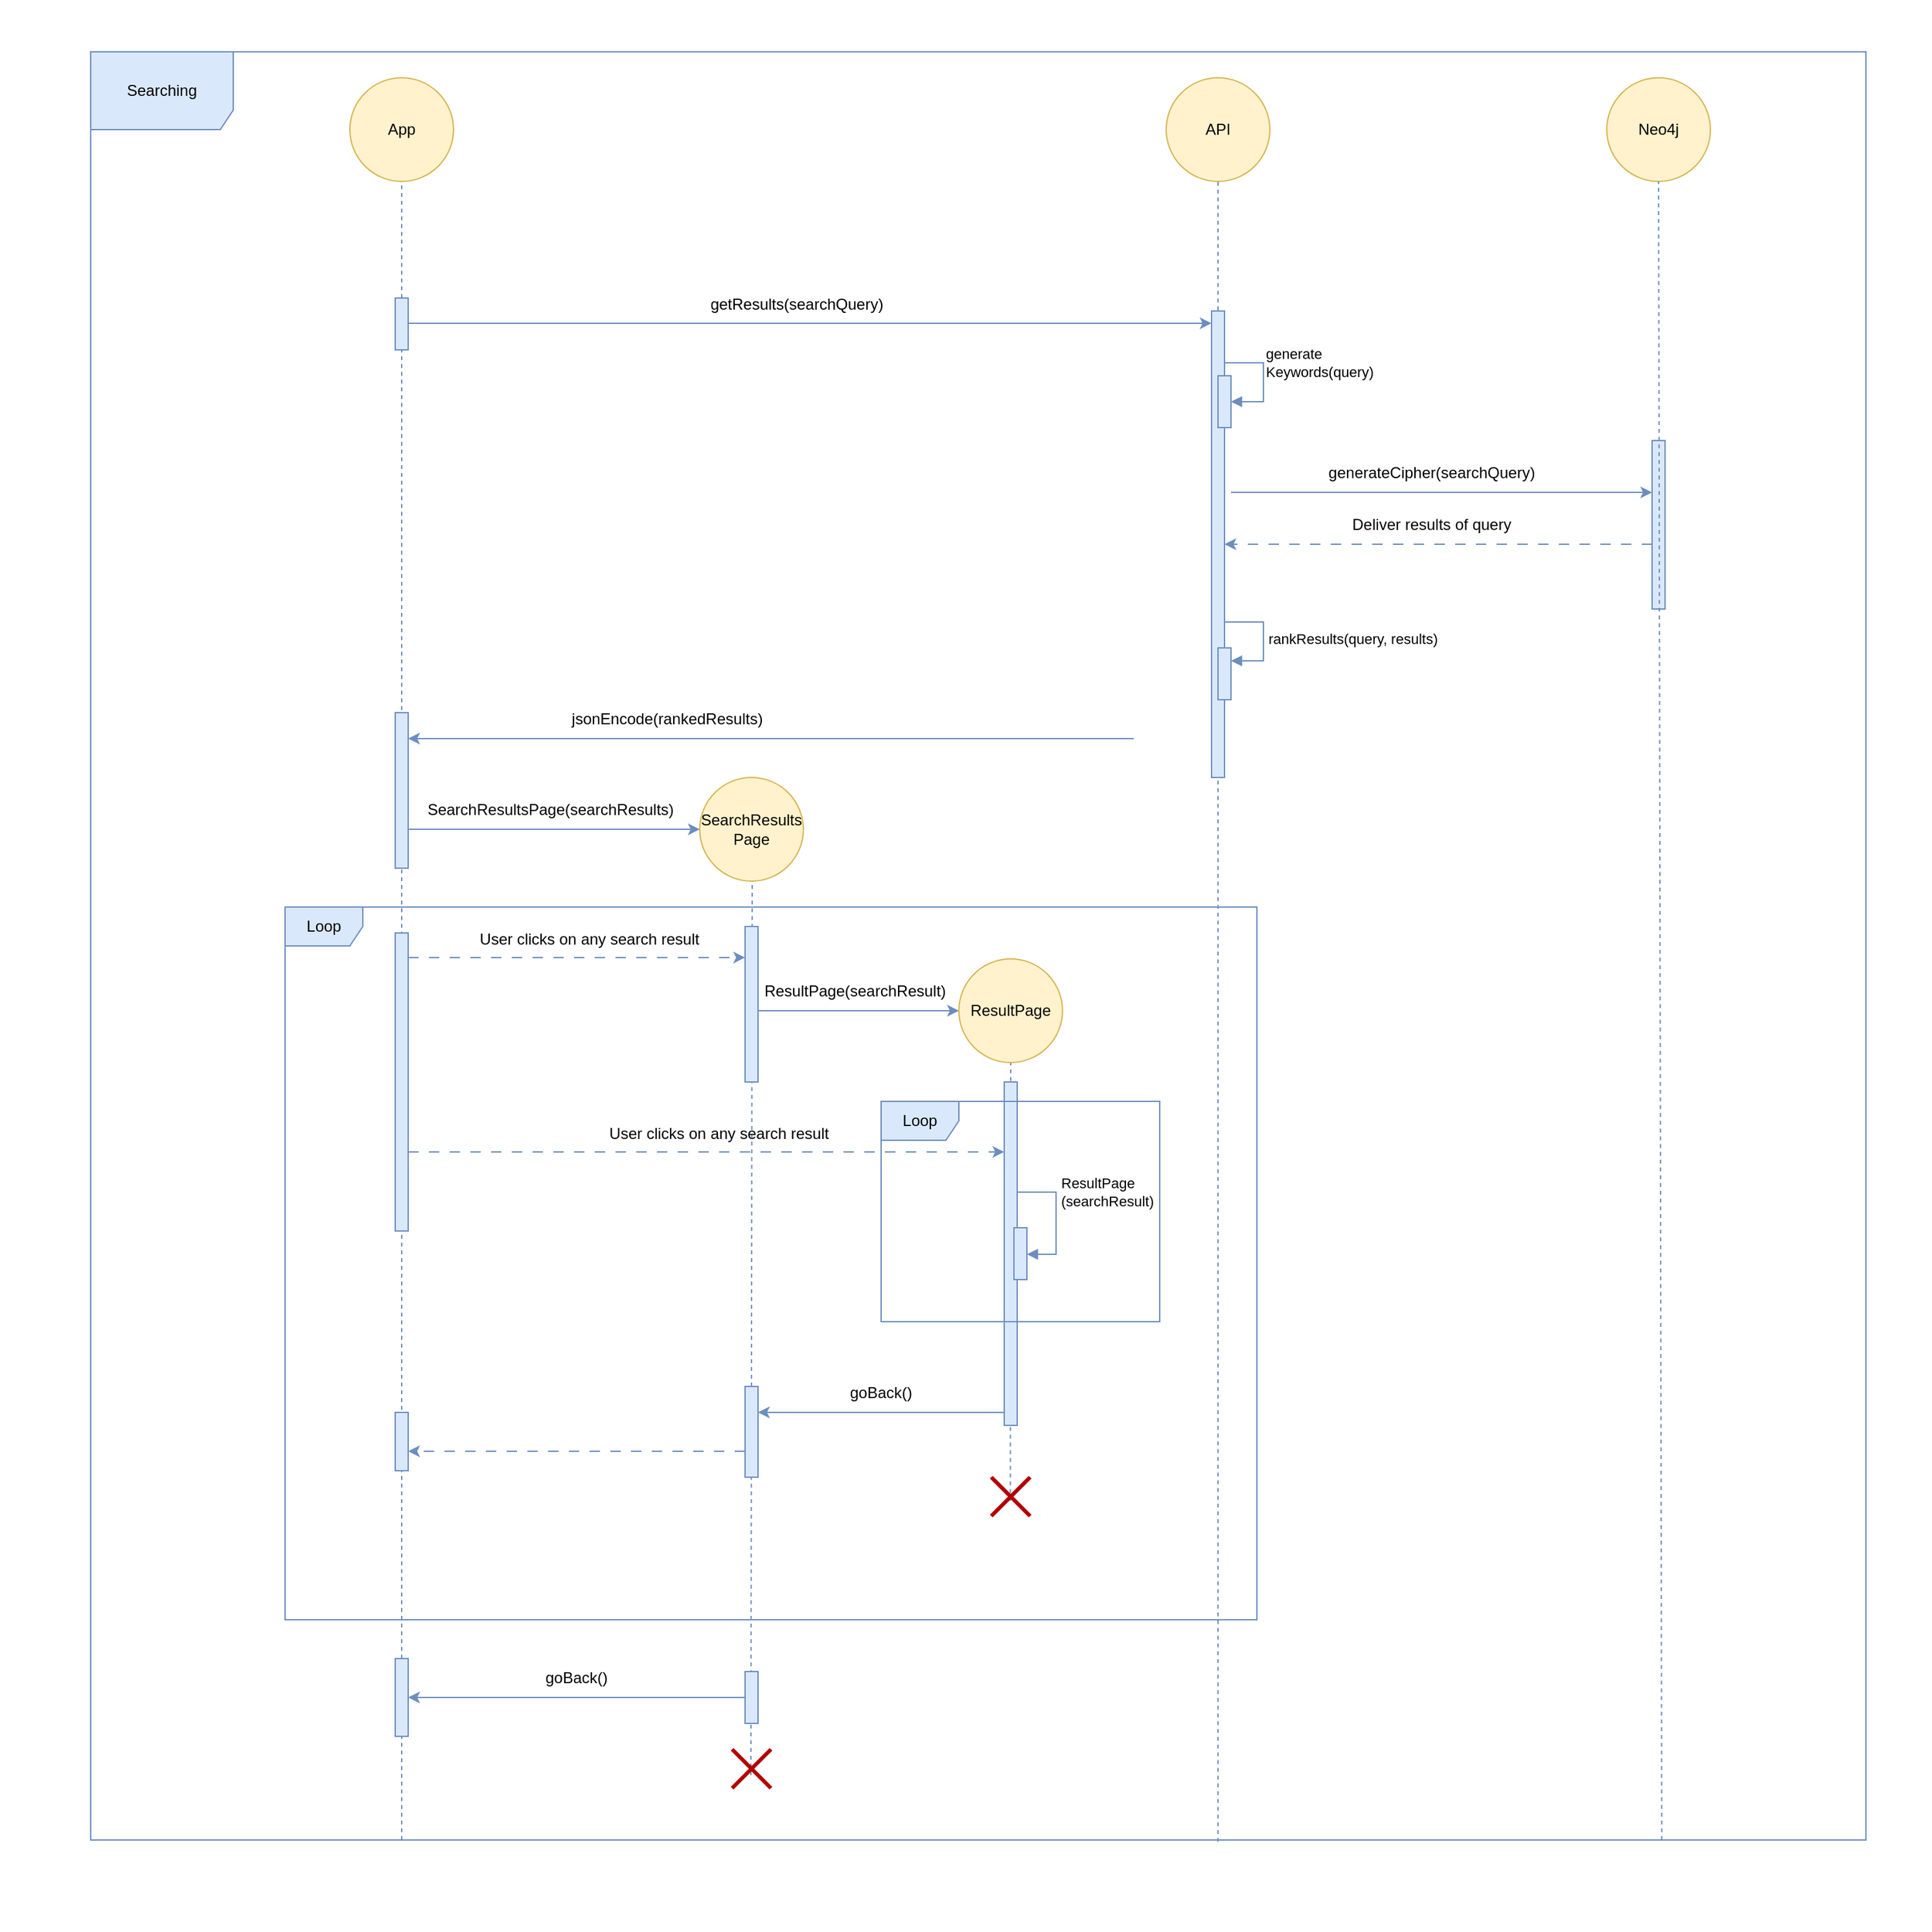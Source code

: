 <mxfile version="22.1.1" type="device">
  <diagram name="Page-1" id="2YBvvXClWsGukQMizWep">
    <mxGraphModel dx="2085" dy="1756" grid="1" gridSize="10" guides="1" tooltips="1" connect="1" arrows="1" fold="1" page="1" pageScale="1" pageWidth="850" pageHeight="1100" math="0" shadow="0">
      <root>
        <mxCell id="0" />
        <mxCell id="1" parent="0" />
        <mxCell id="PTGc_cxeWPIYV6TBkI2--80" value="" style="rounded=0;whiteSpace=wrap;html=1;strokeColor=none;" vertex="1" parent="1">
          <mxGeometry x="-240" y="-40" width="1490" height="1490" as="geometry" />
        </mxCell>
        <mxCell id="PTGc_cxeWPIYV6TBkI2--75" value="" style="endArrow=none;dashed=1;html=1;rounded=0;entryX=0.5;entryY=1;entryDx=0;entryDy=0;exitX=0.491;exitY=0.609;exitDx=0;exitDy=0;exitPerimeter=0;fillColor=#dae8fc;strokeColor=#6c8ebf;" edge="1" parent="1" source="PTGc_cxeWPIYV6TBkI2--24" target="PTGc_cxeWPIYV6TBkI2--16">
          <mxGeometry width="50" height="50" relative="1" as="geometry">
            <mxPoint x="710" y="1320" as="sourcePoint" />
            <mxPoint x="590" y="340" as="targetPoint" />
          </mxGeometry>
        </mxCell>
        <mxCell id="PTGc_cxeWPIYV6TBkI2--70" value="" style="endArrow=none;dashed=1;html=1;rounded=0;entryX=0.5;entryY=1;entryDx=0;entryDy=0;exitX=0.467;exitY=0.667;exitDx=0;exitDy=0;exitPerimeter=0;fillColor=#dae8fc;strokeColor=#6c8ebf;" edge="1" parent="1">
          <mxGeometry width="50" height="50" relative="1" as="geometry">
            <mxPoint x="339.5" y="1330.01" as="sourcePoint" />
            <mxPoint x="340.49" y="640" as="targetPoint" />
            <Array as="points" />
          </mxGeometry>
        </mxCell>
        <mxCell id="PTGc_cxeWPIYV6TBkI2--69" value="" style="endArrow=none;dashed=1;html=1;rounded=0;entryX=0.5;entryY=1;entryDx=0;entryDy=0;exitX=0.635;exitY=1.001;exitDx=0;exitDy=0;exitPerimeter=0;fillColor=#dae8fc;strokeColor=#6c8ebf;" edge="1" parent="1" source="PTGc_cxeWPIYV6TBkI2--79" target="PTGc_cxeWPIYV6TBkI2--3">
          <mxGeometry width="50" height="50" relative="1" as="geometry">
            <mxPoint x="700" y="1310" as="sourcePoint" />
            <mxPoint x="140" y="120" as="targetPoint" />
          </mxGeometry>
        </mxCell>
        <mxCell id="PTGc_cxeWPIYV6TBkI2--67" value="" style="endArrow=none;dashed=1;html=1;rounded=0;entryX=0.5;entryY=1;entryDx=0;entryDy=0;fillColor=#dae8fc;strokeColor=#6c8ebf;" edge="1" parent="1" source="PTGc_cxeWPIYV6TBkI2--60" target="PTGc_cxeWPIYV6TBkI2--2">
          <mxGeometry width="50" height="50" relative="1" as="geometry">
            <mxPoint x="70" y="1551.176" as="sourcePoint" />
            <mxPoint x="470" y="100" as="targetPoint" />
          </mxGeometry>
        </mxCell>
        <mxCell id="PTGc_cxeWPIYV6TBkI2--68" value="" style="endArrow=none;dashed=1;html=1;rounded=0;entryX=0.5;entryY=1;entryDx=0;entryDy=0;fillColor=#dae8fc;strokeColor=#6c8ebf;" edge="1" parent="1" target="PTGc_cxeWPIYV6TBkI2--60">
          <mxGeometry width="50" height="50" relative="1" as="geometry">
            <mxPoint x="70" y="1380" as="sourcePoint" />
            <mxPoint x="70" y="100" as="targetPoint" />
          </mxGeometry>
        </mxCell>
        <mxCell id="PTGc_cxeWPIYV6TBkI2--2" value="App" style="ellipse;whiteSpace=wrap;html=1;aspect=fixed;fillColor=#fff2cc;strokeColor=#d6b656;" vertex="1" parent="1">
          <mxGeometry x="30" y="20" width="80" height="80" as="geometry" />
        </mxCell>
        <mxCell id="PTGc_cxeWPIYV6TBkI2--3" value="&lt;div&gt;API&lt;/div&gt;" style="ellipse;whiteSpace=wrap;html=1;aspect=fixed;fillColor=#fff2cc;strokeColor=#d6b656;" vertex="1" parent="1">
          <mxGeometry x="660" y="20" width="80" height="80" as="geometry" />
        </mxCell>
        <mxCell id="PTGc_cxeWPIYV6TBkI2--4" value="&lt;div&gt;generateCipher(searchQuery)&lt;/div&gt;" style="text;html=1;fillColor=none;align=center;verticalAlign=middle;whiteSpace=wrap;rounded=0;" vertex="1" parent="1">
          <mxGeometry x="835" y="310" width="60" height="30" as="geometry" />
        </mxCell>
        <mxCell id="PTGc_cxeWPIYV6TBkI2--5" value="Neo4j" style="ellipse;whiteSpace=wrap;html=1;aspect=fixed;fillColor=#fff2cc;strokeColor=#d6b656;" vertex="1" parent="1">
          <mxGeometry x="1000" y="20" width="80" height="80" as="geometry" />
        </mxCell>
        <mxCell id="PTGc_cxeWPIYV6TBkI2--6" value="" style="endArrow=classic;html=1;rounded=0;fillColor=#dae8fc;strokeColor=#6c8ebf;" edge="1" parent="1" target="PTGc_cxeWPIYV6TBkI2--30">
          <mxGeometry width="50" height="50" relative="1" as="geometry">
            <mxPoint x="75" y="209.47" as="sourcePoint" />
            <mxPoint x="300" y="209" as="targetPoint" />
          </mxGeometry>
        </mxCell>
        <mxCell id="PTGc_cxeWPIYV6TBkI2--7" value="getResults(searchQuery)" style="text;html=1;fillColor=none;align=center;verticalAlign=middle;whiteSpace=wrap;rounded=0;" vertex="1" parent="1">
          <mxGeometry x="345" y="180" width="60" height="30" as="geometry" />
        </mxCell>
        <mxCell id="PTGc_cxeWPIYV6TBkI2--8" value="" style="endArrow=classic;html=1;rounded=0;fillColor=#dae8fc;strokeColor=#6c8ebf;" edge="1" parent="1" target="PTGc_cxeWPIYV6TBkI2--37">
          <mxGeometry width="50" height="50" relative="1" as="geometry">
            <mxPoint x="710" y="340" as="sourcePoint" />
            <mxPoint x="980" y="340" as="targetPoint" />
          </mxGeometry>
        </mxCell>
        <mxCell id="PTGc_cxeWPIYV6TBkI2--9" value="" style="endArrow=classic;html=1;rounded=0;dashed=1;dashPattern=8 8;fillColor=#dae8fc;strokeColor=#6c8ebf;" edge="1" parent="1" target="PTGc_cxeWPIYV6TBkI2--30">
          <mxGeometry width="50" height="50" relative="1" as="geometry">
            <mxPoint x="1035" y="380.0" as="sourcePoint" />
            <mxPoint x="650" y="380.0" as="targetPoint" />
          </mxGeometry>
        </mxCell>
        <mxCell id="PTGc_cxeWPIYV6TBkI2--10" value="Deliver results of query" style="text;html=1;fillColor=none;align=center;verticalAlign=middle;whiteSpace=wrap;rounded=0;" vertex="1" parent="1">
          <mxGeometry x="770" y="350" width="190" height="30" as="geometry" />
        </mxCell>
        <mxCell id="PTGc_cxeWPIYV6TBkI2--11" value="" style="endArrow=classic;html=1;rounded=0;fillColor=#dae8fc;strokeColor=#6c8ebf;" edge="1" parent="1" target="PTGc_cxeWPIYV6TBkI2--40">
          <mxGeometry width="50" height="50" relative="1" as="geometry">
            <mxPoint x="635" y="530" as="sourcePoint" />
            <mxPoint x="265" y="530" as="targetPoint" />
          </mxGeometry>
        </mxCell>
        <mxCell id="PTGc_cxeWPIYV6TBkI2--12" value="jsonEncode(rankedResults)" style="text;html=1;fillColor=none;align=center;verticalAlign=middle;whiteSpace=wrap;rounded=0;" vertex="1" parent="1">
          <mxGeometry x="180" y="500" width="190" height="30" as="geometry" />
        </mxCell>
        <mxCell id="PTGc_cxeWPIYV6TBkI2--13" value="&lt;div&gt;SearchResults&lt;/div&gt;&lt;div&gt;Page&lt;/div&gt;" style="ellipse;whiteSpace=wrap;html=1;aspect=fixed;fillColor=#fff2cc;strokeColor=#d6b656;" vertex="1" parent="1">
          <mxGeometry x="300" y="560" width="80" height="80" as="geometry" />
        </mxCell>
        <mxCell id="PTGc_cxeWPIYV6TBkI2--14" value="" style="endArrow=classic;html=1;rounded=0;entryX=0;entryY=0.5;entryDx=0;entryDy=0;fillColor=#dae8fc;strokeColor=#6c8ebf;" edge="1" parent="1" source="PTGc_cxeWPIYV6TBkI2--40" target="PTGc_cxeWPIYV6TBkI2--13">
          <mxGeometry width="50" height="50" relative="1" as="geometry">
            <mxPoint x="100" y="610" as="sourcePoint" />
            <mxPoint x="345" y="610" as="targetPoint" />
          </mxGeometry>
        </mxCell>
        <mxCell id="PTGc_cxeWPIYV6TBkI2--15" value="SearchResultsPage(searchResults)" style="text;html=1;fillColor=none;align=center;verticalAlign=middle;whiteSpace=wrap;rounded=0;" vertex="1" parent="1">
          <mxGeometry x="90" y="570" width="190" height="30" as="geometry" />
        </mxCell>
        <mxCell id="PTGc_cxeWPIYV6TBkI2--16" value="&lt;div&gt;ResultPage&lt;/div&gt;" style="ellipse;whiteSpace=wrap;html=1;aspect=fixed;fillColor=#fff2cc;strokeColor=#d6b656;" vertex="1" parent="1">
          <mxGeometry x="500" y="700" width="80" height="80" as="geometry" />
        </mxCell>
        <mxCell id="PTGc_cxeWPIYV6TBkI2--17" value="" style="endArrow=classic;html=1;rounded=0;entryX=0;entryY=0.5;entryDx=0;entryDy=0;fillColor=#dae8fc;strokeColor=#6c8ebf;" edge="1" parent="1" source="PTGc_cxeWPIYV6TBkI2--42" target="PTGc_cxeWPIYV6TBkI2--16">
          <mxGeometry width="50" height="50" relative="1" as="geometry">
            <mxPoint x="410" y="800" as="sourcePoint" />
            <mxPoint x="620" y="800" as="targetPoint" />
          </mxGeometry>
        </mxCell>
        <mxCell id="PTGc_cxeWPIYV6TBkI2--18" value="ResultPage(searchResult)" style="text;html=1;fillColor=none;align=center;verticalAlign=middle;whiteSpace=wrap;rounded=0;" vertex="1" parent="1">
          <mxGeometry x="325" y="710" width="190" height="30" as="geometry" />
        </mxCell>
        <mxCell id="PTGc_cxeWPIYV6TBkI2--19" value="Loop" style="shape=umlFrame;whiteSpace=wrap;html=1;pointerEvents=0;fillColor=#dae8fc;strokeColor=#6c8ebf;" vertex="1" parent="1">
          <mxGeometry x="-20" y="660" width="750" height="550" as="geometry" />
        </mxCell>
        <mxCell id="PTGc_cxeWPIYV6TBkI2--20" value="" style="endArrow=classic;html=1;rounded=0;exitX=0.5;exitY=0.235;exitDx=0;exitDy=0;exitPerimeter=0;fillColor=#dae8fc;strokeColor=#6c8ebf;" edge="1" parent="1">
          <mxGeometry width="50" height="50" relative="1" as="geometry">
            <mxPoint x="540" y="1049.95" as="sourcePoint" />
            <mxPoint x="345" y="1049.95" as="targetPoint" />
          </mxGeometry>
        </mxCell>
        <mxCell id="PTGc_cxeWPIYV6TBkI2--21" value="goBack()" style="text;html=1;fillColor=none;align=center;verticalAlign=middle;whiteSpace=wrap;rounded=0;" vertex="1" parent="1">
          <mxGeometry x="345" y="1020" width="190" height="30" as="geometry" />
        </mxCell>
        <mxCell id="PTGc_cxeWPIYV6TBkI2--22" value="" style="endArrow=classic;html=1;rounded=0;dashed=1;dashPattern=8 8;fillColor=#dae8fc;strokeColor=#6c8ebf;" edge="1" parent="1" target="PTGc_cxeWPIYV6TBkI2--42">
          <mxGeometry width="50" height="50" relative="1" as="geometry">
            <mxPoint x="75" y="698.95" as="sourcePoint" />
            <mxPoint x="405" y="698.95" as="targetPoint" />
          </mxGeometry>
        </mxCell>
        <mxCell id="PTGc_cxeWPIYV6TBkI2--23" value="User clicks on any search result" style="text;html=1;fillColor=none;align=center;verticalAlign=middle;whiteSpace=wrap;rounded=0;" vertex="1" parent="1">
          <mxGeometry x="120" y="670" width="190" height="30" as="geometry" />
        </mxCell>
        <mxCell id="PTGc_cxeWPIYV6TBkI2--24" value="" style="shape=umlDestroy;whiteSpace=wrap;html=1;strokeWidth=3;targetShapes=umlLifeline;fillColor=#e51400;strokeColor=#B20000;fontColor=#ffffff;" vertex="1" parent="1">
          <mxGeometry x="525" y="1100" width="30" height="30" as="geometry" />
        </mxCell>
        <mxCell id="PTGc_cxeWPIYV6TBkI2--25" value="" style="endArrow=classic;html=1;rounded=0;fillColor=#dae8fc;strokeColor=#6c8ebf;" edge="1" parent="1" source="PTGc_cxeWPIYV6TBkI2--59" target="PTGc_cxeWPIYV6TBkI2--60">
          <mxGeometry width="50" height="50" relative="1" as="geometry">
            <mxPoint x="325" y="1270" as="sourcePoint" />
            <mxPoint x="70" y="1270" as="targetPoint" />
          </mxGeometry>
        </mxCell>
        <mxCell id="PTGc_cxeWPIYV6TBkI2--26" value="goBack()" style="text;html=1;fillColor=none;align=center;verticalAlign=middle;whiteSpace=wrap;rounded=0;" vertex="1" parent="1">
          <mxGeometry x="110" y="1240" width="190" height="30" as="geometry" />
        </mxCell>
        <mxCell id="PTGc_cxeWPIYV6TBkI2--27" value="" style="shape=umlDestroy;whiteSpace=wrap;html=1;strokeWidth=3;targetShapes=umlLifeline;fillColor=#e51400;strokeColor=#B20000;fontColor=#ffffff;" vertex="1" parent="1">
          <mxGeometry x="325" y="1310" width="30" height="30" as="geometry" />
        </mxCell>
        <mxCell id="PTGc_cxeWPIYV6TBkI2--29" value="" style="html=1;points=[[0,0,0,0,5],[0,1,0,0,-5],[1,0,0,0,5],[1,1,0,0,-5]];perimeter=orthogonalPerimeter;outlineConnect=0;targetShapes=umlLifeline;portConstraint=eastwest;newEdgeStyle={&quot;curved&quot;:0,&quot;rounded&quot;:0};fillColor=#dae8fc;strokeColor=#6c8ebf;" vertex="1" parent="1">
          <mxGeometry x="65" y="190" width="10" height="40" as="geometry" />
        </mxCell>
        <mxCell id="PTGc_cxeWPIYV6TBkI2--30" value="" style="html=1;points=[[0,0,0,0,5],[0,1,0,0,-5],[1,0,0,0,5],[1,1,0,0,-5]];perimeter=orthogonalPerimeter;outlineConnect=0;targetShapes=umlLifeline;portConstraint=eastwest;newEdgeStyle={&quot;curved&quot;:0,&quot;rounded&quot;:0};fillColor=#dae8fc;strokeColor=#6c8ebf;" vertex="1" parent="1">
          <mxGeometry x="695" y="200" width="10" height="360" as="geometry" />
        </mxCell>
        <mxCell id="PTGc_cxeWPIYV6TBkI2--32" value="" style="html=1;points=[[0,0,0,0,5],[0,1,0,0,-5],[1,0,0,0,5],[1,1,0,0,-5]];perimeter=orthogonalPerimeter;outlineConnect=0;targetShapes=umlLifeline;portConstraint=eastwest;newEdgeStyle={&quot;curved&quot;:0,&quot;rounded&quot;:0};fillColor=#dae8fc;strokeColor=#6c8ebf;" vertex="1" parent="1">
          <mxGeometry x="700" y="250" width="10" height="40" as="geometry" />
        </mxCell>
        <mxCell id="PTGc_cxeWPIYV6TBkI2--33" value="&lt;div&gt;generate&lt;/div&gt;&lt;div&gt;Keywords(query)&lt;/div&gt;" style="html=1;align=left;spacingLeft=2;endArrow=block;rounded=0;edgeStyle=orthogonalEdgeStyle;curved=0;rounded=0;fillColor=#dae8fc;strokeColor=#6c8ebf;" edge="1" target="PTGc_cxeWPIYV6TBkI2--32" parent="1">
          <mxGeometry relative="1" as="geometry">
            <mxPoint x="705" y="210" as="sourcePoint" />
            <Array as="points">
              <mxPoint x="735" y="240" />
            </Array>
          </mxGeometry>
        </mxCell>
        <mxCell id="PTGc_cxeWPIYV6TBkI2--37" value="" style="html=1;points=[[0,0,0,0,5],[0,1,0,0,-5],[1,0,0,0,5],[1,1,0,0,-5]];perimeter=orthogonalPerimeter;outlineConnect=0;targetShapes=umlLifeline;portConstraint=eastwest;newEdgeStyle={&quot;curved&quot;:0,&quot;rounded&quot;:0};fillColor=#dae8fc;strokeColor=#6c8ebf;" vertex="1" parent="1">
          <mxGeometry x="1035" y="300" width="10" height="130" as="geometry" />
        </mxCell>
        <mxCell id="PTGc_cxeWPIYV6TBkI2--38" value="" style="html=1;points=[[0,0,0,0,5],[0,1,0,0,-5],[1,0,0,0,5],[1,1,0,0,-5]];perimeter=orthogonalPerimeter;outlineConnect=0;targetShapes=umlLifeline;portConstraint=eastwest;newEdgeStyle={&quot;curved&quot;:0,&quot;rounded&quot;:0};fillColor=#dae8fc;strokeColor=#6c8ebf;" vertex="1" parent="1">
          <mxGeometry x="700" y="460" width="10" height="40" as="geometry" />
        </mxCell>
        <mxCell id="PTGc_cxeWPIYV6TBkI2--39" value="rankResults(query, results)" style="html=1;align=left;spacingLeft=2;endArrow=block;rounded=0;edgeStyle=orthogonalEdgeStyle;curved=0;rounded=0;fillColor=#dae8fc;strokeColor=#6c8ebf;" edge="1" target="PTGc_cxeWPIYV6TBkI2--38" parent="1">
          <mxGeometry relative="1" as="geometry">
            <mxPoint x="705" y="440" as="sourcePoint" />
            <Array as="points">
              <mxPoint x="735" y="470" />
            </Array>
          </mxGeometry>
        </mxCell>
        <mxCell id="PTGc_cxeWPIYV6TBkI2--40" value="" style="html=1;points=[[0,0,0,0,5],[0,1,0,0,-5],[1,0,0,0,5],[1,1,0,0,-5]];perimeter=orthogonalPerimeter;outlineConnect=0;targetShapes=umlLifeline;portConstraint=eastwest;newEdgeStyle={&quot;curved&quot;:0,&quot;rounded&quot;:0};fillColor=#dae8fc;strokeColor=#6c8ebf;" vertex="1" parent="1">
          <mxGeometry x="65" y="510" width="10" height="120" as="geometry" />
        </mxCell>
        <mxCell id="PTGc_cxeWPIYV6TBkI2--41" value="" style="html=1;points=[[0,0,0,0,5],[0,1,0,0,-5],[1,0,0,0,5],[1,1,0,0,-5]];perimeter=orthogonalPerimeter;outlineConnect=0;targetShapes=umlLifeline;portConstraint=eastwest;newEdgeStyle={&quot;curved&quot;:0,&quot;rounded&quot;:0};fillColor=#dae8fc;strokeColor=#6c8ebf;" vertex="1" parent="1">
          <mxGeometry x="65" y="680" width="10" height="230" as="geometry" />
        </mxCell>
        <mxCell id="PTGc_cxeWPIYV6TBkI2--42" value="" style="html=1;points=[[0,0,0,0,5],[0,1,0,0,-5],[1,0,0,0,5],[1,1,0,0,-5]];perimeter=orthogonalPerimeter;outlineConnect=0;targetShapes=umlLifeline;portConstraint=eastwest;newEdgeStyle={&quot;curved&quot;:0,&quot;rounded&quot;:0};fillColor=#dae8fc;strokeColor=#6c8ebf;" vertex="1" parent="1">
          <mxGeometry x="335" y="675" width="10" height="120" as="geometry" />
        </mxCell>
        <mxCell id="PTGc_cxeWPIYV6TBkI2--44" value="" style="html=1;points=[[0,0,0,0,5],[0,1,0,0,-5],[1,0,0,0,5],[1,1,0,0,-5]];perimeter=orthogonalPerimeter;outlineConnect=0;targetShapes=umlLifeline;portConstraint=eastwest;newEdgeStyle={&quot;curved&quot;:0,&quot;rounded&quot;:0};fillColor=#dae8fc;strokeColor=#6c8ebf;" vertex="1" parent="1">
          <mxGeometry x="335" y="1030" width="10" height="70" as="geometry" />
        </mxCell>
        <mxCell id="PTGc_cxeWPIYV6TBkI2--47" value="" style="html=1;points=[[0,0,0,0,5],[0,1,0,0,-5],[1,0,0,0,5],[1,1,0,0,-5]];perimeter=orthogonalPerimeter;outlineConnect=0;targetShapes=umlLifeline;portConstraint=eastwest;newEdgeStyle={&quot;curved&quot;:0,&quot;rounded&quot;:0};fillColor=#dae8fc;strokeColor=#6c8ebf;" vertex="1" parent="1">
          <mxGeometry x="535" y="795" width="10" height="265" as="geometry" />
        </mxCell>
        <mxCell id="PTGc_cxeWPIYV6TBkI2--48" value="" style="html=1;points=[[0,0,0,0,5],[0,1,0,0,-5],[1,0,0,0,5],[1,1,0,0,-5]];perimeter=orthogonalPerimeter;outlineConnect=0;targetShapes=umlLifeline;portConstraint=eastwest;newEdgeStyle={&quot;curved&quot;:0,&quot;rounded&quot;:0};fillColor=#dae8fc;strokeColor=#6c8ebf;" vertex="1" parent="1">
          <mxGeometry x="542.5" y="907.5" width="10" height="40" as="geometry" />
        </mxCell>
        <mxCell id="PTGc_cxeWPIYV6TBkI2--49" value="&lt;div&gt;ResultPage&lt;/div&gt;&lt;div&gt;(searchResult)&lt;br&gt;&lt;/div&gt;" style="html=1;align=left;spacingLeft=2;endArrow=block;rounded=0;edgeStyle=orthogonalEdgeStyle;curved=0;rounded=0;fillColor=#dae8fc;strokeColor=#6c8ebf;" edge="1" target="PTGc_cxeWPIYV6TBkI2--48" parent="1">
          <mxGeometry x="0.197" relative="1" as="geometry">
            <mxPoint x="545" y="805" as="sourcePoint" />
            <Array as="points">
              <mxPoint x="545" y="880" />
              <mxPoint x="575" y="880" />
              <mxPoint x="575" y="928" />
            </Array>
            <mxPoint as="offset" />
          </mxGeometry>
        </mxCell>
        <mxCell id="PTGc_cxeWPIYV6TBkI2--58" value="Loop" style="shape=umlFrame;whiteSpace=wrap;html=1;pointerEvents=0;fillColor=#dae8fc;strokeColor=#6c8ebf;" vertex="1" parent="1">
          <mxGeometry x="440" y="810" width="215" height="170" as="geometry" />
        </mxCell>
        <mxCell id="PTGc_cxeWPIYV6TBkI2--61" value="" style="html=1;points=[[0,0,0,0,5],[0,1,0,0,-5],[1,0,0,0,5],[1,1,0,0,-5]];perimeter=orthogonalPerimeter;outlineConnect=0;targetShapes=umlLifeline;portConstraint=eastwest;newEdgeStyle={&quot;curved&quot;:0,&quot;rounded&quot;:0};fillColor=#dae8fc;strokeColor=#6c8ebf;" vertex="1" parent="1">
          <mxGeometry x="65" y="1050" width="10" height="45" as="geometry" />
        </mxCell>
        <mxCell id="PTGc_cxeWPIYV6TBkI2--62" value="" style="endArrow=classic;html=1;rounded=0;dashed=1;dashPattern=8 8;fillColor=#dae8fc;strokeColor=#6c8ebf;" edge="1" parent="1" target="PTGc_cxeWPIYV6TBkI2--61">
          <mxGeometry width="50" height="50" relative="1" as="geometry">
            <mxPoint x="335" y="1080" as="sourcePoint" />
            <mxPoint x="-55" y="1080" as="targetPoint" />
          </mxGeometry>
        </mxCell>
        <mxCell id="PTGc_cxeWPIYV6TBkI2--65" value="" style="endArrow=classic;html=1;rounded=0;dashed=1;dashPattern=8 8;fillColor=#dae8fc;strokeColor=#6c8ebf;" edge="1" parent="1" target="PTGc_cxeWPIYV6TBkI2--47">
          <mxGeometry width="50" height="50" relative="1" as="geometry">
            <mxPoint x="75" y="848.95" as="sourcePoint" />
            <mxPoint x="335" y="849" as="targetPoint" />
          </mxGeometry>
        </mxCell>
        <mxCell id="PTGc_cxeWPIYV6TBkI2--66" value="User clicks on any search result" style="text;html=1;fillColor=none;align=center;verticalAlign=middle;whiteSpace=wrap;rounded=0;" vertex="1" parent="1">
          <mxGeometry x="220" y="820" width="190" height="30" as="geometry" />
        </mxCell>
        <mxCell id="PTGc_cxeWPIYV6TBkI2--60" value="" style="html=1;points=[[0,0,0,0,5],[0,1,0,0,-5],[1,0,0,0,5],[1,1,0,0,-5]];perimeter=orthogonalPerimeter;outlineConnect=0;targetShapes=umlLifeline;portConstraint=eastwest;newEdgeStyle={&quot;curved&quot;:0,&quot;rounded&quot;:0};fillColor=#dae8fc;strokeColor=#6c8ebf;" vertex="1" parent="1">
          <mxGeometry x="65" y="1240" width="10" height="60" as="geometry" />
        </mxCell>
        <mxCell id="PTGc_cxeWPIYV6TBkI2--59" value="" style="html=1;points=[[0,0,0,0,5],[0,1,0,0,-5],[1,0,0,0,5],[1,1,0,0,-5]];perimeter=orthogonalPerimeter;outlineConnect=0;targetShapes=umlLifeline;portConstraint=eastwest;newEdgeStyle={&quot;curved&quot;:0,&quot;rounded&quot;:0};fillColor=#dae8fc;strokeColor=#6c8ebf;" vertex="1" parent="1">
          <mxGeometry x="335" y="1250" width="10" height="40" as="geometry" />
        </mxCell>
        <mxCell id="PTGc_cxeWPIYV6TBkI2--76" value="" style="endArrow=none;dashed=1;html=1;rounded=0;entryX=0.5;entryY=1;entryDx=0;entryDy=0;exitX=0.885;exitY=1;exitDx=0;exitDy=0;exitPerimeter=0;fillColor=#dae8fc;strokeColor=#6c8ebf;" edge="1" parent="1" source="PTGc_cxeWPIYV6TBkI2--79" target="PTGc_cxeWPIYV6TBkI2--5">
          <mxGeometry width="50" height="50" relative="1" as="geometry">
            <mxPoint x="1040" y="1250" as="sourcePoint" />
            <mxPoint x="1040" y="110" as="targetPoint" />
          </mxGeometry>
        </mxCell>
        <mxCell id="PTGc_cxeWPIYV6TBkI2--79" value="Searching" style="shape=umlFrame;whiteSpace=wrap;html=1;pointerEvents=0;width=110;height=60;fillColor=#dae8fc;strokeColor=#6c8ebf;" vertex="1" parent="1">
          <mxGeometry x="-170" width="1370" height="1380" as="geometry" />
        </mxCell>
      </root>
    </mxGraphModel>
  </diagram>
</mxfile>

